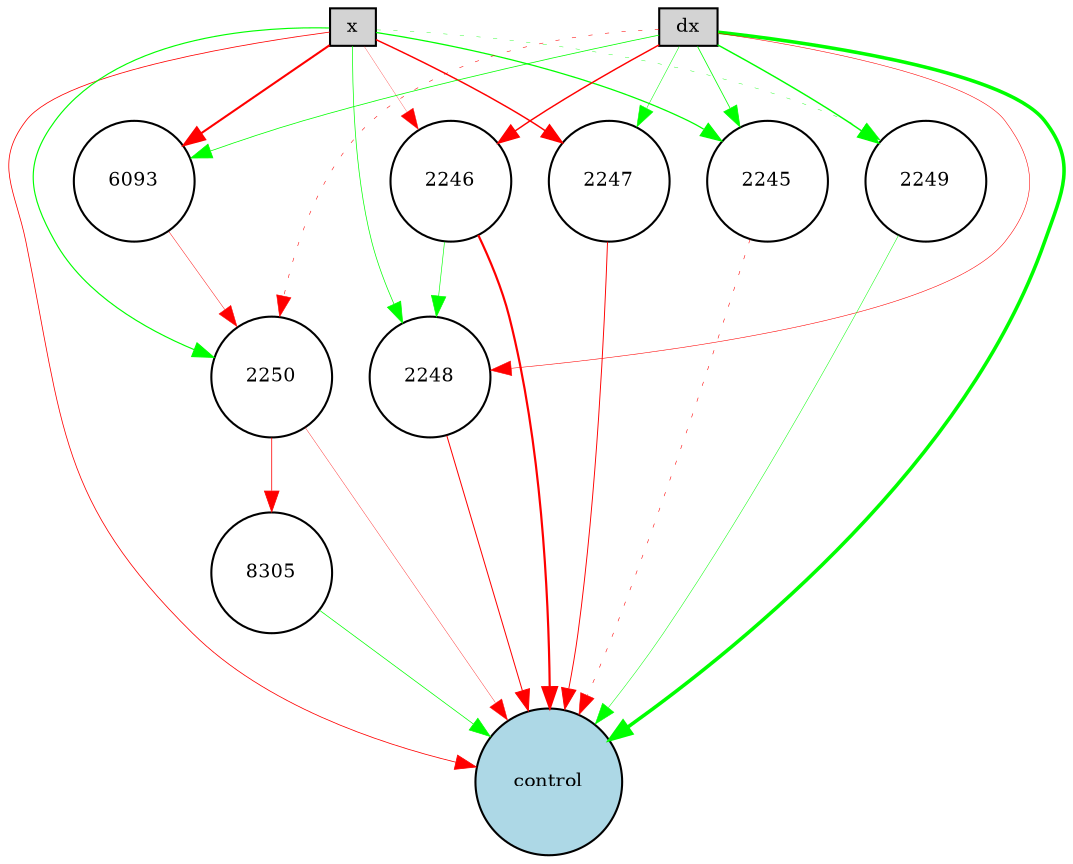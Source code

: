 digraph {
	node [fontsize=9 height=0.2 shape=circle width=0.2]
	x [fillcolor=lightgray shape=box style=filled]
	dx [fillcolor=lightgray shape=box style=filled]
	control [fillcolor=lightblue style=filled]
	2245 [fillcolor=white style=filled]
	2246 [fillcolor=white style=filled]
	2247 [fillcolor=white style=filled]
	2248 [fillcolor=white style=filled]
	2249 [fillcolor=white style=filled]
	2250 [fillcolor=white style=filled]
	6093 [fillcolor=white style=filled]
	8305 [fillcolor=white style=filled]
	2250 -> control [color=red penwidth=0.17146957344861913 style=solid]
	x -> 2250 [color=green penwidth=0.5502889672566822 style=solid]
	2246 -> control [color=red penwidth=1.0516504204715715 style=solid]
	x -> 2245 [color=green penwidth=0.6038759680616193 style=solid]
	2247 -> control [color=red penwidth=0.4530417115855456 style=solid]
	2245 -> control [color=red penwidth=0.2683836265757616 style=dotted]
	x -> 2246 [color=red penwidth=0.13200654222430924 style=solid]
	dx -> 2248 [color=red penwidth=0.26020615223883836 style=solid]
	x -> 2248 [color=green penwidth=0.34201391334713616 style=solid]
	dx -> 2249 [color=green penwidth=0.6882104770230222 style=solid]
	2249 -> control [color=green penwidth=0.23593042237163472 style=solid]
	dx -> 2245 [color=green penwidth=0.37889972169897335 style=solid]
	dx -> 2246 [color=red penwidth=0.6928219474380086 style=solid]
	dx -> control [color=green penwidth=1.7130908468334358 style=solid]
	x -> 2247 [color=red penwidth=0.6987280343894396 style=solid]
	2248 -> control [color=red penwidth=0.47942510714022835 style=solid]
	dx -> 2250 [color=red penwidth=0.25764933600066353 style=dotted]
	dx -> 2247 [color=green penwidth=0.2448527908672052 style=solid]
	x -> 2249 [color=green penwidth=0.18577399517828386 style=dotted]
	x -> control [color=red penwidth=0.3789927914442357 style=solid]
	dx -> 6093 [color=green penwidth=0.3665491328449758 style=solid]
	6093 -> 2250 [color=red penwidth=0.21492857712376415 style=solid]
	x -> 6093 [color=red penwidth=0.997038369455983 style=solid]
	2246 -> 2248 [color=green penwidth=0.303226324834326 style=solid]
	2250 -> 8305 [color=red penwidth=0.37450308430223533 style=solid]
	8305 -> control [color=green penwidth=0.34289035017101466 style=solid]
}

